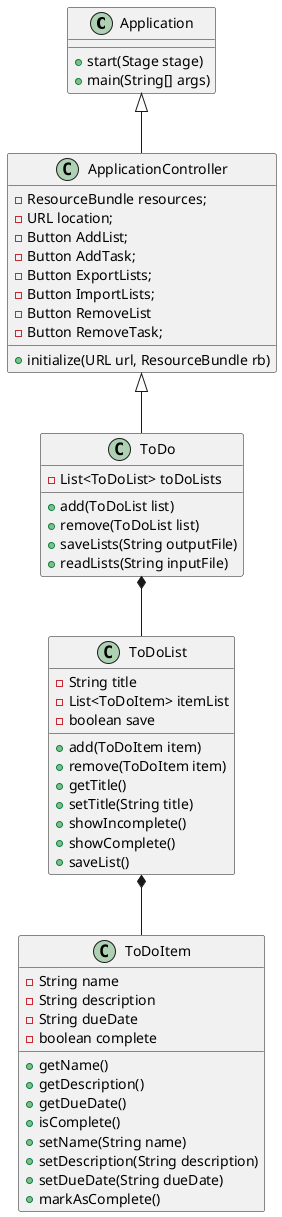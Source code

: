 @startuml

class Application {
+start(Stage stage)
+main(String[] args)
}

class ApplicationController {
-ResourceBundle resources;
-URL location;
-Button AddList;
-Button AddTask;
-Button ExportLists;
-Button ImportLists;
-Button RemoveList
-Button RemoveTask;

+initialize(URL url, ResourceBundle rb)
}

class ToDo {
-List<ToDoList> toDoLists

+add(ToDoList list)
+remove(ToDoList list)
+saveLists(String outputFile)
+readLists(String inputFile)
}

class ToDoList {
-String title
-List<ToDoItem> itemList
-boolean save

+add(ToDoItem item)
+remove(ToDoItem item)
+getTitle()
+setTitle(String title)
+showIncomplete()
+showComplete()
+saveList()
}

class ToDoItem {
-String name
-String description
-String dueDate
-boolean complete

+getName()
+getDescription()
+getDueDate()
+isComplete()
+setName(String name)
+setDescription(String description)
+setDueDate(String dueDate)
+markAsComplete()
}

Application <|-- ApplicationController
ApplicationController <|-- ToDo
ToDo *-- ToDoList
ToDoList *-- ToDoItem

@enduml